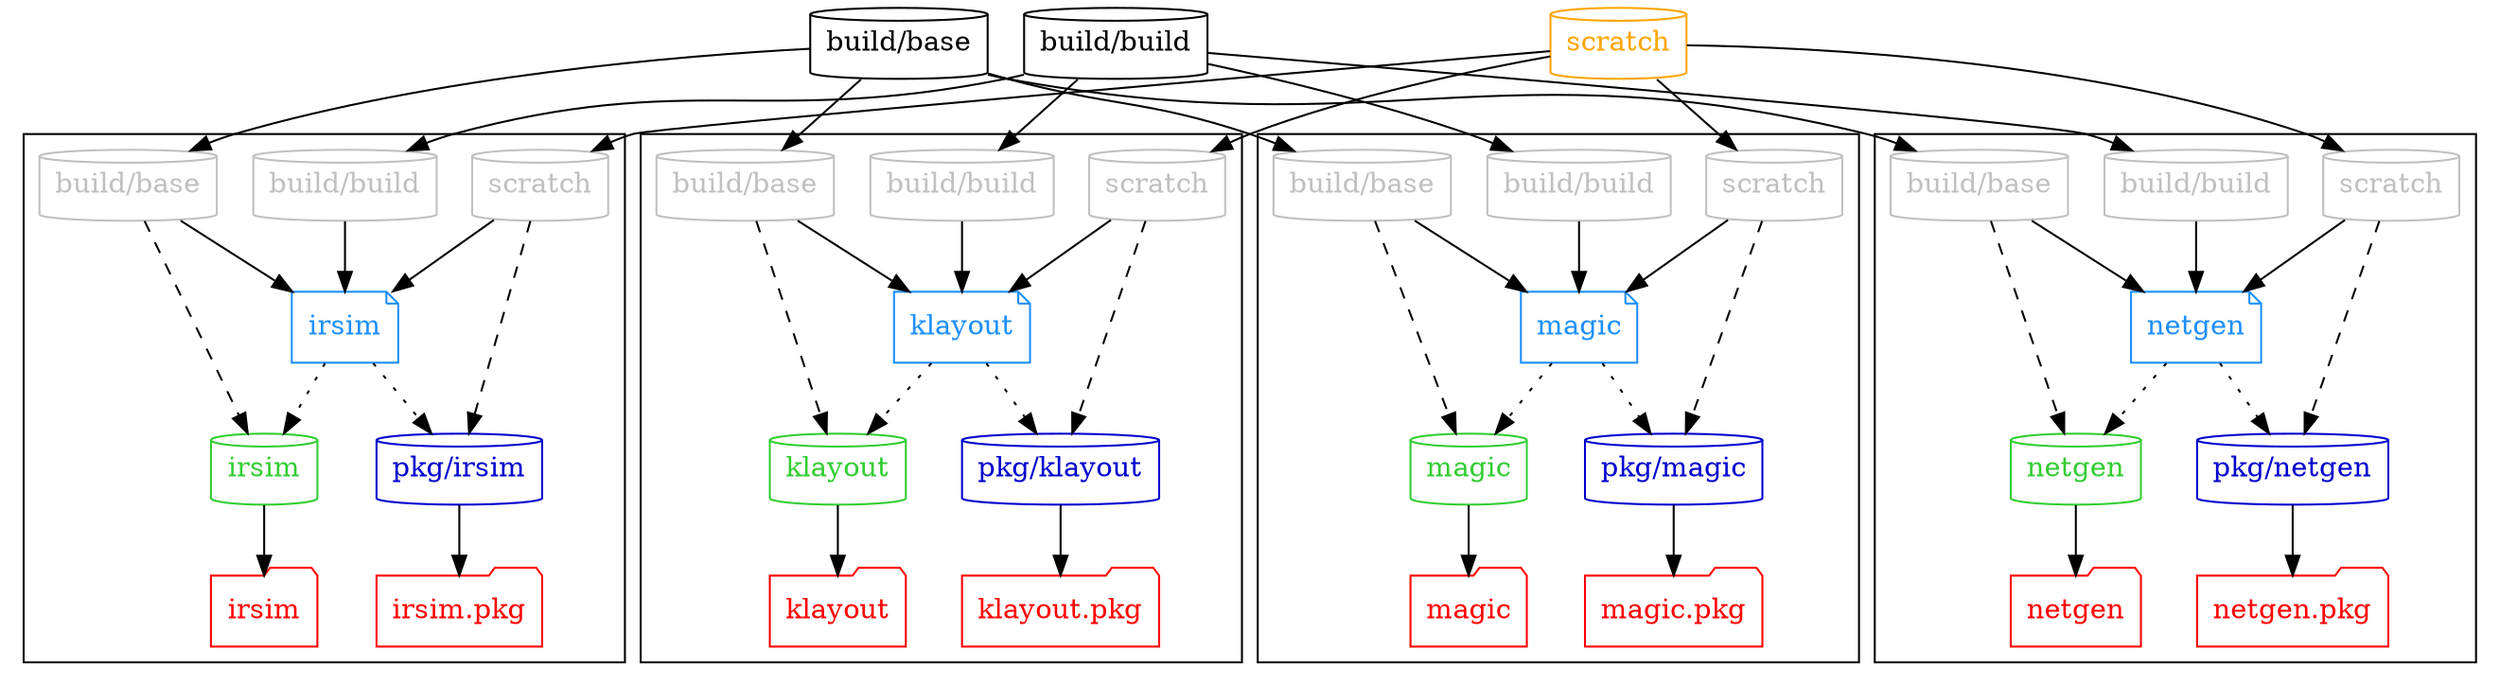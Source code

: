 # Authors:
#   Unai Martinez-Corral
#
# Copyright 2021-2022 Unai Martinez-Corral <unai.martinezcorral@ehu.eus>
#
# Licensed under the Apache License, Version 2.0 (the "License");
# you may not use this file except in compliance with the License.
# You may obtain a copy of the License at
#
#     http://www.apache.org/licenses/LICENSE-2.0
#
# Unless required by applicable law or agreed to in writing, software
# distributed under the License is distributed on an "AS IS" BASIS,
# WITHOUT WARRANTIES OR CONDITIONS OF ANY KIND, either express or implied.
# See the License for the specific language governing permissions and
# limitations under the License.
#
# SPDX-License-Identifier: Apache-2.0

digraph G {

  #splines=polyline; #curved
  newrank=true;

  # Dockerfiles

  { node [shape=note, color=dodgerblue, fontcolor=dodgerblue]
    d_irsim [label="irsim"];
    d_klayout [label="klayout"];
    d_magic [label="magic"];
    d_netgen [label="netgen"];
  }

  # Images

  { node [shape=cylinder]
    "build/build"
    "build/base"
    { node [color=limegreen, fontcolor=limegreen]
      "irsim"
      "klayout"
      "magic"
      "netgen"
    }
    { node [color=mediumblue, fontcolor=mediumblue]
      "pkg/irsim"
      "pkg/klayout"
      "pkg/magic"
      "pkg/netgen"
    }
  }

  # External images

  { node [shape=cylinder, color=orange, fontcolor=orange]
    "scratch"
  }

  { rank=same
    "build/build"
    "build/base"
    "scratch"
  }

  # Workflows

  subgraph cluster_irsim {
    { rank=same
      node [shape=cylinder, color=grey, fontcolor=grey]
      "p_irsim_build/build" [label="build/build"]
      "p_irsim_build/base" [label="build/base"]
      "p_irsim_scratch" [label="scratch"]
    }

    d_irsim -> {
      "irsim"
      "pkg/irsim"
    } [style=dotted];

    {
      node [shape=folder, color=red, fontcolor=red]
      "t_irsim" [label="irsim"];
      "t_pkg/irsim" [label="irsim.pkg"];
    }

    "irsim" -> "t_irsim";
    "pkg/irsim" -> "t_pkg/irsim";
  }

  subgraph cluster_klayout {
    { rank=same
      node [shape=cylinder, color=grey, fontcolor=grey]
      "p_klayout_build/build" [label="build/build"]
      "p_klayout_build/base" [label="build/base"]
      "p_klayout_scratch" [label="scratch"]
    }

    d_klayout -> {
      "klayout"
      "pkg/klayout"
    } [style=dotted];

    {
      node [shape=folder, color=red, fontcolor=red]
      "t_klayout" [label="klayout"];
      "t_pkg/klayout" [label="klayout.pkg"];
    }

    "klayout" -> "t_klayout";
    "pkg/klayout" -> "t_pkg/klayout";
  }

  subgraph cluster_magic {
    { rank=same
      node [shape=cylinder, color=grey, fontcolor=grey]
      "p_magic_build/build" [label="build/build"]
      "p_magic_build/base" [label="build/base"]
      "p_magic_scratch" [label="scratch"]
    }

    d_magic -> {
      "magic"
      "pkg/magic"
    } [style=dotted];

    {
      node [shape=folder, color=red, fontcolor=red]
      "t_magic" [label="magic"];
      "t_pkg/magic" [label="magic.pkg"];
    }

    "magic" -> "t_magic";
    "pkg/magic" -> "t_pkg/magic";
  }

  subgraph cluster_netgen {
    { rank=same
      node [shape=cylinder, color=grey, fontcolor=grey]
      "p_netgen_build/build" [label="build/build"]
      "p_netgen_build/base" [label="build/base"]
      "p_netgen_scratch" [label="scratch"]
    }

    d_netgen -> {
      "netgen"
      "pkg/netgen"
    } [style=dotted];

    {
      node [shape=folder, color=red, fontcolor=red]
      "t_netgen" [label="netgen"];
      "t_pkg/netgen" [label="netgen.pkg"];
    }

    "netgen" -> "t_netgen";
    "pkg/netgen" -> "t_pkg/netgen";
  }

  # Dockerfile dependencies

  "build/build" -> "p_irsim_build/build" -> d_irsim;
  "build/base" -> "p_irsim_build/base" -> d_irsim;
  "scratch" -> "p_irsim_scratch" -> d_irsim;

  "build/build" -> "p_klayout_build/build" -> d_klayout;
  "build/base" -> "p_klayout_build/base" -> d_klayout;
  "scratch" -> "p_klayout_scratch" -> d_klayout;

  "build/build" -> "p_magic_build/build" -> d_magic;
  "build/base" -> "p_magic_build/base" -> d_magic;
  "scratch" -> "p_magic_scratch" -> d_magic;

  "build/build" -> "p_netgen_build/build" -> d_netgen;
  "build/base" -> "p_netgen_build/base" -> d_netgen;
  "scratch" -> "p_netgen_scratch" -> d_netgen;

  # Image dependencies

  { edge [style=dashed]
    "p_irsim_build/base" -> "irsim";
    "p_irsim_scratch" -> "pkg/irsim";
    "p_klayout_build/base" -> "klayout";
    "p_klayout_scratch" -> "pkg/klayout";
    "p_magic_build/base" -> "magic";
    "p_magic_scratch" -> "pkg/magic";
    "p_netgen_build/base" -> "netgen";
    "p_netgen_scratch" -> "pkg/netgen";
  }

}

